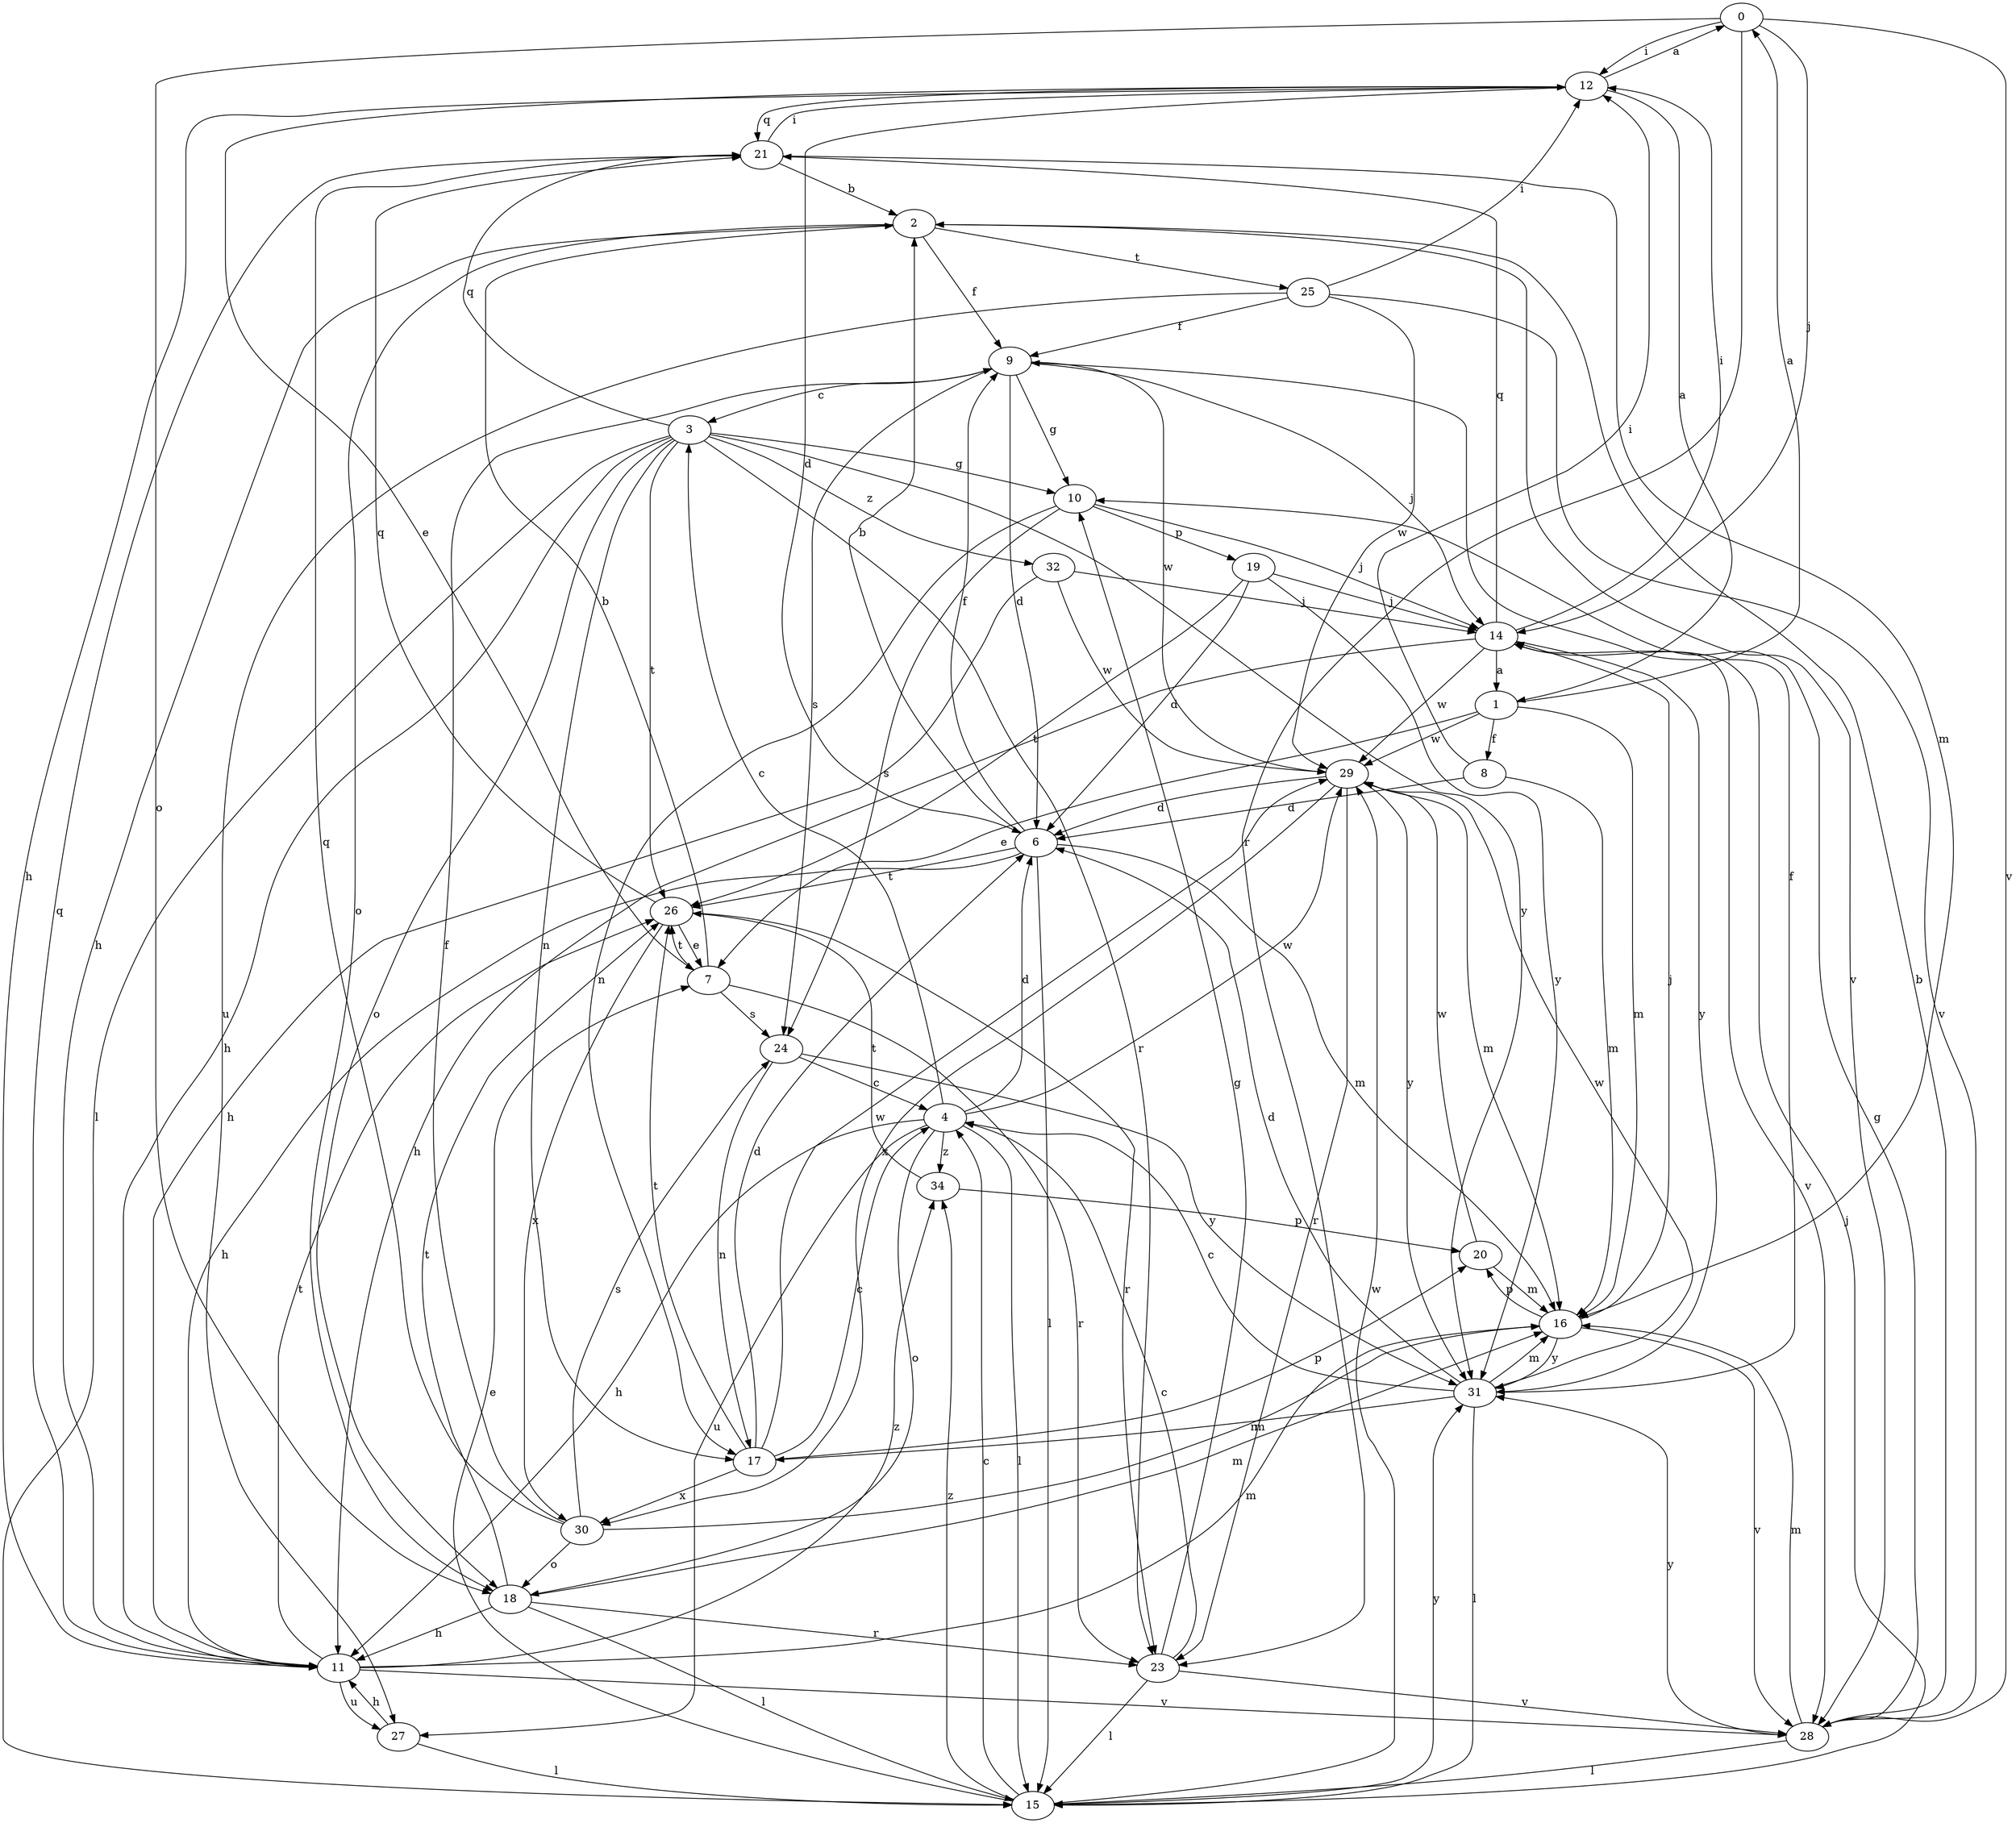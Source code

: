 strict digraph  {
0;
1;
2;
3;
4;
6;
7;
8;
9;
10;
11;
12;
14;
15;
16;
17;
18;
19;
20;
21;
23;
24;
25;
26;
27;
28;
29;
30;
31;
32;
34;
0 -> 12  [label=i];
0 -> 14  [label=j];
0 -> 18  [label=o];
0 -> 23  [label=r];
0 -> 28  [label=v];
1 -> 0  [label=a];
1 -> 7  [label=e];
1 -> 8  [label=f];
1 -> 16  [label=m];
1 -> 29  [label=w];
2 -> 9  [label=f];
2 -> 11  [label=h];
2 -> 18  [label=o];
2 -> 25  [label=t];
2 -> 28  [label=v];
3 -> 10  [label=g];
3 -> 11  [label=h];
3 -> 15  [label=l];
3 -> 17  [label=n];
3 -> 18  [label=o];
3 -> 21  [label=q];
3 -> 23  [label=r];
3 -> 26  [label=t];
3 -> 31  [label=y];
3 -> 32  [label=z];
4 -> 3  [label=c];
4 -> 6  [label=d];
4 -> 11  [label=h];
4 -> 15  [label=l];
4 -> 18  [label=o];
4 -> 27  [label=u];
4 -> 29  [label=w];
4 -> 34  [label=z];
6 -> 2  [label=b];
6 -> 9  [label=f];
6 -> 11  [label=h];
6 -> 15  [label=l];
6 -> 16  [label=m];
6 -> 26  [label=t];
7 -> 2  [label=b];
7 -> 23  [label=r];
7 -> 24  [label=s];
7 -> 26  [label=t];
8 -> 6  [label=d];
8 -> 12  [label=i];
8 -> 16  [label=m];
9 -> 3  [label=c];
9 -> 6  [label=d];
9 -> 10  [label=g];
9 -> 14  [label=j];
9 -> 24  [label=s];
9 -> 29  [label=w];
10 -> 14  [label=j];
10 -> 17  [label=n];
10 -> 19  [label=p];
10 -> 24  [label=s];
11 -> 16  [label=m];
11 -> 21  [label=q];
11 -> 26  [label=t];
11 -> 27  [label=u];
11 -> 28  [label=v];
11 -> 34  [label=z];
12 -> 0  [label=a];
12 -> 1  [label=a];
12 -> 6  [label=d];
12 -> 7  [label=e];
12 -> 11  [label=h];
12 -> 21  [label=q];
14 -> 1  [label=a];
14 -> 11  [label=h];
14 -> 12  [label=i];
14 -> 21  [label=q];
14 -> 28  [label=v];
14 -> 29  [label=w];
14 -> 31  [label=y];
15 -> 4  [label=c];
15 -> 7  [label=e];
15 -> 14  [label=j];
15 -> 29  [label=w];
15 -> 31  [label=y];
15 -> 34  [label=z];
16 -> 14  [label=j];
16 -> 20  [label=p];
16 -> 28  [label=v];
16 -> 31  [label=y];
17 -> 4  [label=c];
17 -> 6  [label=d];
17 -> 20  [label=p];
17 -> 26  [label=t];
17 -> 29  [label=w];
17 -> 30  [label=x];
18 -> 11  [label=h];
18 -> 15  [label=l];
18 -> 16  [label=m];
18 -> 23  [label=r];
18 -> 26  [label=t];
19 -> 6  [label=d];
19 -> 14  [label=j];
19 -> 26  [label=t];
19 -> 31  [label=y];
20 -> 16  [label=m];
20 -> 29  [label=w];
21 -> 2  [label=b];
21 -> 12  [label=i];
21 -> 16  [label=m];
23 -> 4  [label=c];
23 -> 10  [label=g];
23 -> 15  [label=l];
23 -> 28  [label=v];
24 -> 4  [label=c];
24 -> 17  [label=n];
24 -> 31  [label=y];
25 -> 9  [label=f];
25 -> 12  [label=i];
25 -> 27  [label=u];
25 -> 28  [label=v];
25 -> 29  [label=w];
26 -> 7  [label=e];
26 -> 21  [label=q];
26 -> 23  [label=r];
26 -> 30  [label=x];
27 -> 11  [label=h];
27 -> 15  [label=l];
28 -> 2  [label=b];
28 -> 10  [label=g];
28 -> 15  [label=l];
28 -> 16  [label=m];
28 -> 31  [label=y];
29 -> 6  [label=d];
29 -> 16  [label=m];
29 -> 23  [label=r];
29 -> 30  [label=x];
29 -> 31  [label=y];
30 -> 9  [label=f];
30 -> 16  [label=m];
30 -> 18  [label=o];
30 -> 21  [label=q];
30 -> 24  [label=s];
31 -> 4  [label=c];
31 -> 6  [label=d];
31 -> 9  [label=f];
31 -> 15  [label=l];
31 -> 16  [label=m];
31 -> 17  [label=n];
31 -> 29  [label=w];
32 -> 11  [label=h];
32 -> 14  [label=j];
32 -> 29  [label=w];
34 -> 20  [label=p];
34 -> 26  [label=t];
}
